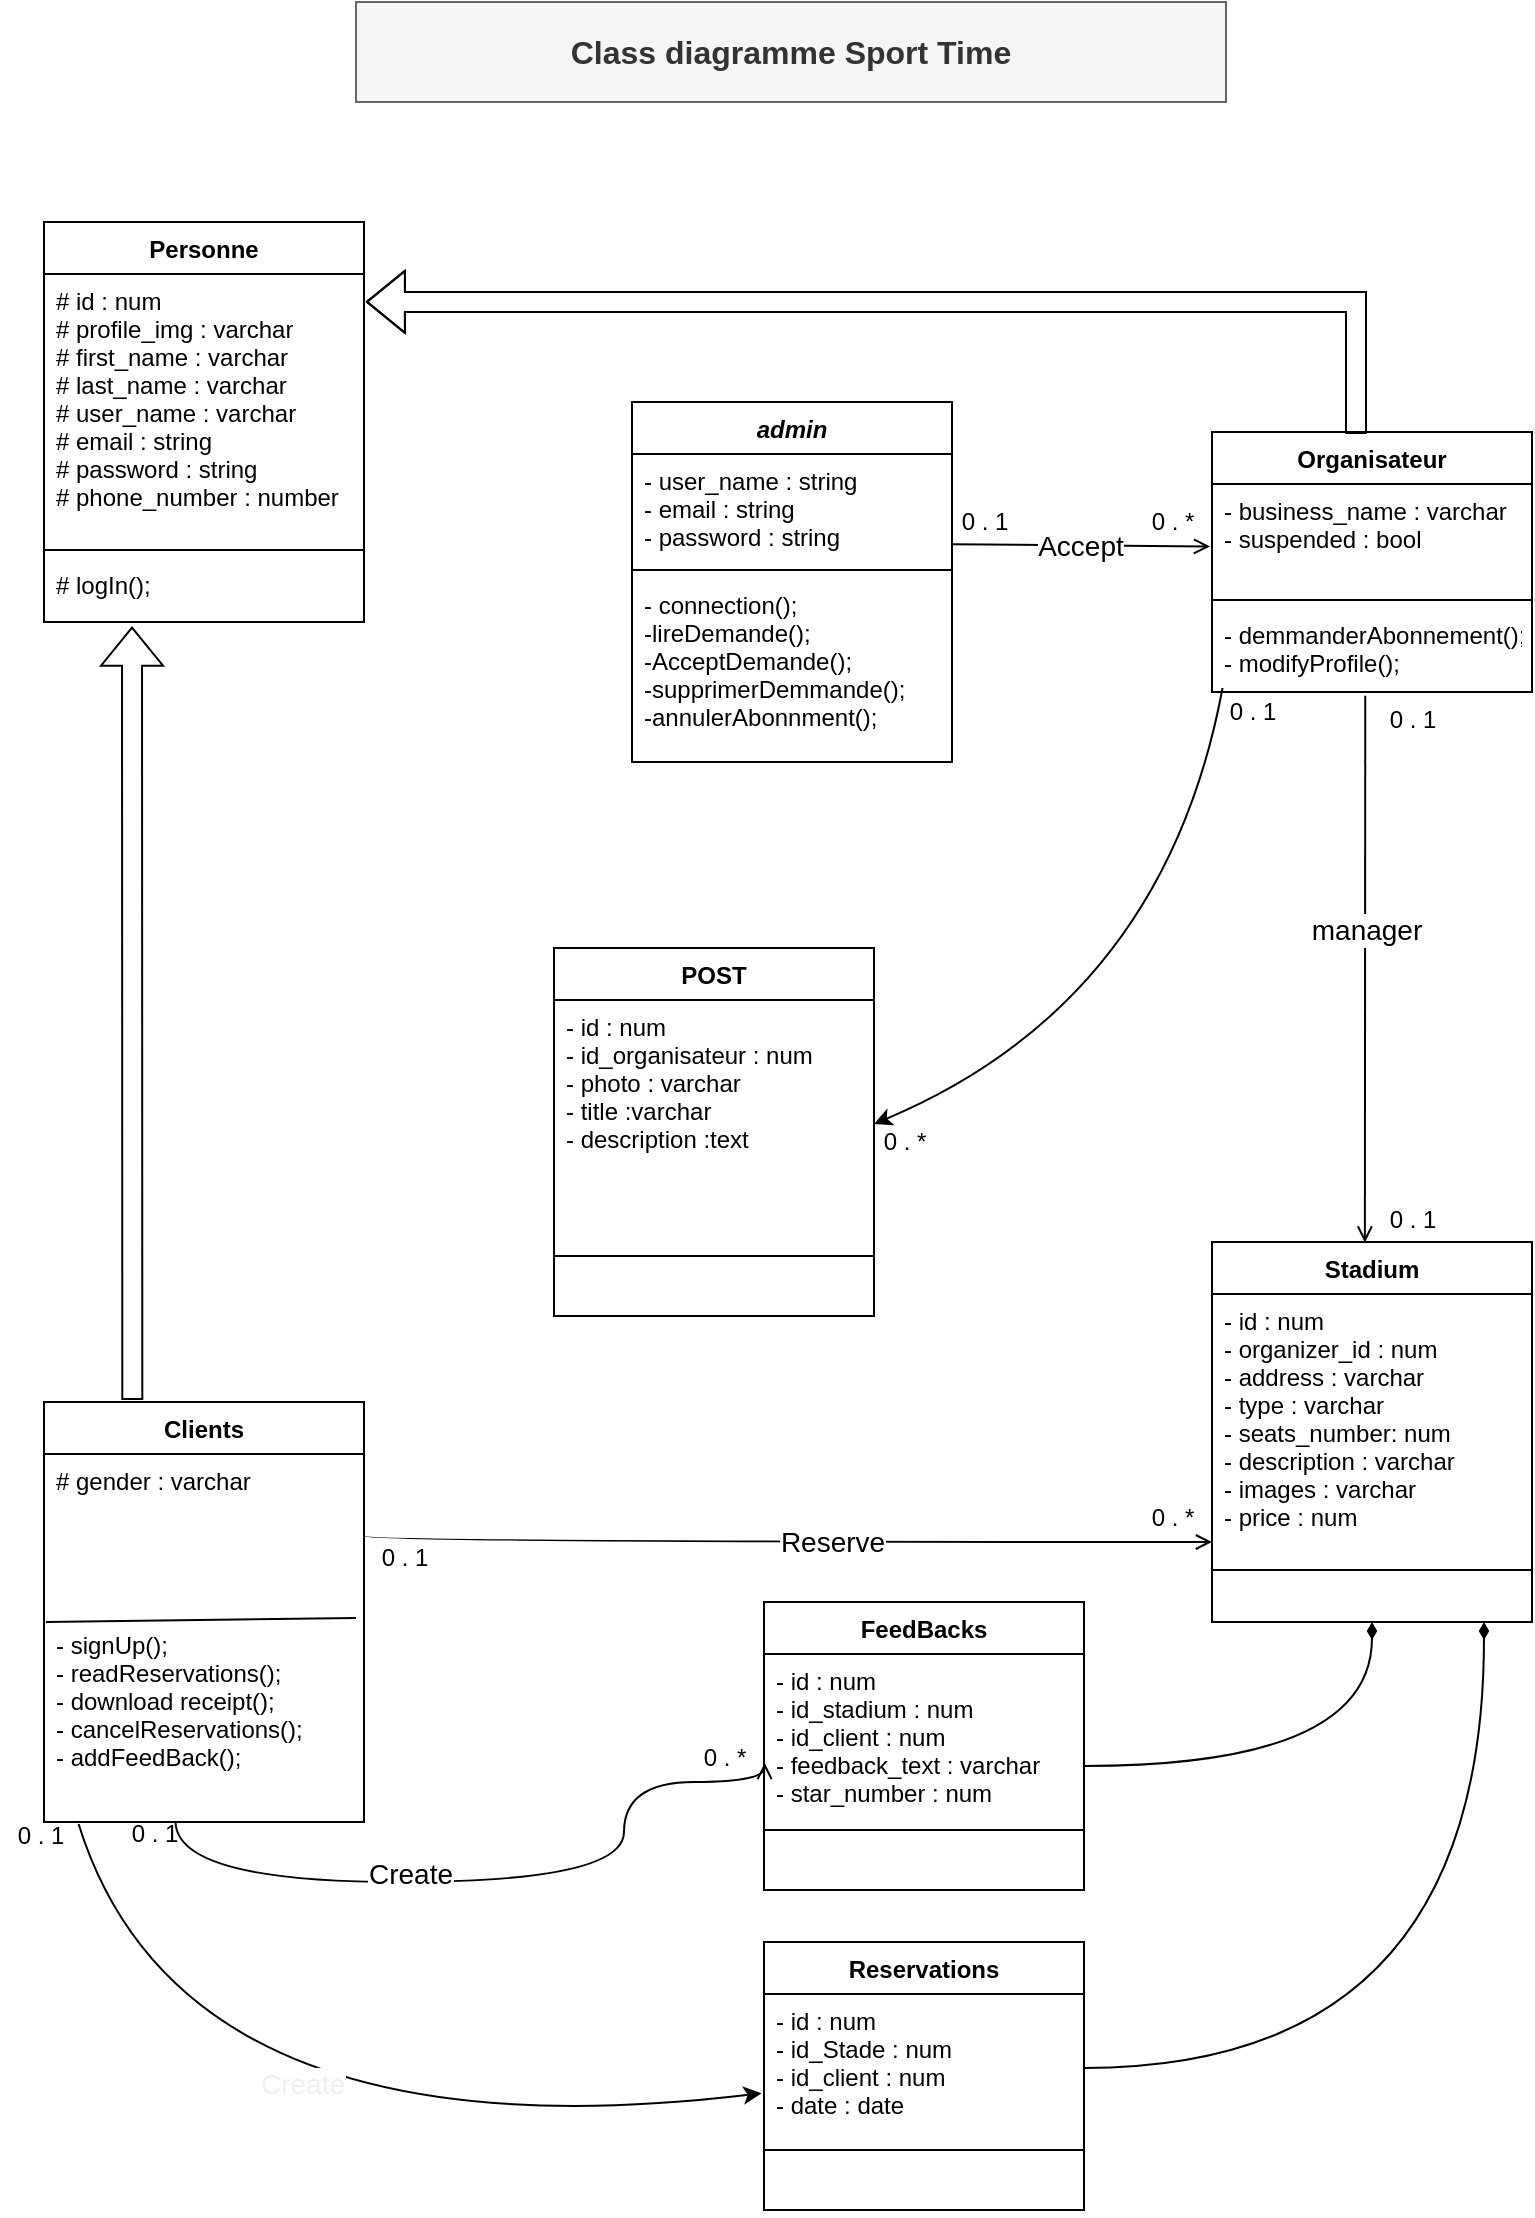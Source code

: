 <mxfile>
    <diagram id="C5RBs43oDa-KdzZeNtuy" name="Page-1">
        <mxGraphModel dx="1276" dy="734" grid="1" gridSize="10" guides="1" tooltips="1" connect="1" arrows="1" fold="1" page="1" pageScale="1" pageWidth="827" pageHeight="1169" background="none" math="0" shadow="0">
            <root>
                <mxCell id="WIyWlLk6GJQsqaUBKTNV-0"/>
                <mxCell id="WIyWlLk6GJQsqaUBKTNV-1" parent="WIyWlLk6GJQsqaUBKTNV-0"/>
                <mxCell id="11" value="Accept" style="edgeStyle=none;html=1;entryX=-0.006;entryY=0.579;entryDx=0;entryDy=0;entryPerimeter=0;fontSize=14;endArrow=open;endFill=0;exitX=0.998;exitY=0.836;exitDx=0;exitDy=0;exitPerimeter=0;rounded=0;curved=1;" parent="WIyWlLk6GJQsqaUBKTNV-1" source="zkfFHV4jXpPFQw0GAbJ--3" target="hnSqmG0Yy7BRk4eY8sw1-3" edge="1">
                    <mxGeometry relative="1" as="geometry"/>
                </mxCell>
                <mxCell id="zkfFHV4jXpPFQw0GAbJ--0" value="admin" style="swimlane;fontStyle=3;align=center;verticalAlign=top;childLayout=stackLayout;horizontal=1;startSize=26;horizontalStack=0;resizeParent=1;resizeLast=0;collapsible=1;marginBottom=0;rounded=0;shadow=0;strokeWidth=1;" parent="WIyWlLk6GJQsqaUBKTNV-1" vertex="1">
                    <mxGeometry x="334" y="220" width="160" height="180" as="geometry">
                        <mxRectangle x="230" y="140" width="160" height="26" as="alternateBounds"/>
                    </mxGeometry>
                </mxCell>
                <mxCell id="zkfFHV4jXpPFQw0GAbJ--3" value="- user_name : string&#10;- email : string &#10;- password : string" style="text;align=left;verticalAlign=top;spacingLeft=4;spacingRight=4;overflow=hidden;rotatable=0;points=[[0,0.5],[1,0.5]];portConstraint=eastwest;rounded=0;shadow=0;html=0;" parent="zkfFHV4jXpPFQw0GAbJ--0" vertex="1">
                    <mxGeometry y="26" width="160" height="54" as="geometry"/>
                </mxCell>
                <mxCell id="zkfFHV4jXpPFQw0GAbJ--4" value="" style="line;html=1;strokeWidth=1;align=left;verticalAlign=middle;spacingTop=-1;spacingLeft=3;spacingRight=3;rotatable=0;labelPosition=right;points=[];portConstraint=eastwest;rounded=0;" parent="zkfFHV4jXpPFQw0GAbJ--0" vertex="1">
                    <mxGeometry y="80" width="160" height="8" as="geometry"/>
                </mxCell>
                <mxCell id="hnSqmG0Yy7BRk4eY8sw1-14" value="- connection();&#10;-lireDemande();&#10;-AcceptDemande();&#10;-supprimerDemmande();&#10;-annulerAbonnment();" style="text;align=left;verticalAlign=top;spacingLeft=4;spacingRight=4;overflow=hidden;rotatable=0;points=[[0,0.5],[1,0.5]];portConstraint=eastwest;rounded=0;" parent="zkfFHV4jXpPFQw0GAbJ--0" vertex="1">
                    <mxGeometry y="88" width="160" height="82" as="geometry"/>
                </mxCell>
                <mxCell id="zkfFHV4jXpPFQw0GAbJ--6" value="Clients" style="swimlane;fontStyle=1;align=center;verticalAlign=top;childLayout=stackLayout;horizontal=1;startSize=26;horizontalStack=0;resizeParent=1;resizeLast=0;collapsible=1;marginBottom=0;rounded=0;shadow=0;strokeWidth=1;" parent="WIyWlLk6GJQsqaUBKTNV-1" vertex="1">
                    <mxGeometry x="40" y="720" width="160" height="210" as="geometry">
                        <mxRectangle x="130" y="380" width="160" height="26" as="alternateBounds"/>
                    </mxGeometry>
                </mxCell>
                <mxCell id="27" value="# gender : varchar" style="text;align=left;verticalAlign=top;spacingLeft=4;spacingRight=4;overflow=hidden;rotatable=0;points=[[0,0.5],[1,0.5]];portConstraint=eastwest;rounded=0;" parent="zkfFHV4jXpPFQw0GAbJ--6" vertex="1">
                    <mxGeometry y="26" width="160" height="82" as="geometry"/>
                </mxCell>
                <mxCell id="28" value="" style="endArrow=none;html=1;rounded=0;fontColor=#000000;exitX=0.006;exitY=0.02;exitDx=0;exitDy=0;exitPerimeter=0;curved=1;" parent="zkfFHV4jXpPFQw0GAbJ--6" source="zkfFHV4jXpPFQw0GAbJ--11" edge="1">
                    <mxGeometry width="50" height="50" relative="1" as="geometry">
                        <mxPoint x="-74" y="108" as="sourcePoint"/>
                        <mxPoint x="156" y="108" as="targetPoint"/>
                    </mxGeometry>
                </mxCell>
                <mxCell id="zkfFHV4jXpPFQw0GAbJ--11" value="- signUp();&#10;- readReservations();&#10;- download receipt();&#10;- cancelReservations();&#10;- addFeedBack();" style="text;align=left;verticalAlign=top;spacingLeft=4;spacingRight=4;overflow=hidden;rotatable=0;points=[[0,0.5],[1,0.5]];portConstraint=eastwest;rounded=0;" parent="zkfFHV4jXpPFQw0GAbJ--6" vertex="1">
                    <mxGeometry y="108" width="160" height="102" as="geometry"/>
                </mxCell>
                <mxCell id="zkfFHV4jXpPFQw0GAbJ--17" value="Stadium" style="swimlane;fontStyle=1;align=center;verticalAlign=top;childLayout=stackLayout;horizontal=1;startSize=26;horizontalStack=0;resizeParent=1;resizeLast=0;collapsible=1;marginBottom=0;rounded=0;shadow=0;strokeWidth=1;" parent="WIyWlLk6GJQsqaUBKTNV-1" vertex="1">
                    <mxGeometry x="624" y="640" width="160" height="190" as="geometry">
                        <mxRectangle x="550" y="140" width="160" height="26" as="alternateBounds"/>
                    </mxGeometry>
                </mxCell>
                <mxCell id="zkfFHV4jXpPFQw0GAbJ--20" value="- id : num&#10;- organizer_id : num&#10;- address : varchar&#10;- type : varchar&#10;- seats_number: num&#10;- description : varchar&#10;- images : varchar&#10;- price : num" style="text;align=left;verticalAlign=top;spacingLeft=4;spacingRight=4;overflow=hidden;rotatable=0;points=[[0,0.5],[1,0.5]];portConstraint=eastwest;rounded=0;shadow=0;html=0;" parent="zkfFHV4jXpPFQw0GAbJ--17" vertex="1">
                    <mxGeometry y="26" width="160" height="134" as="geometry"/>
                </mxCell>
                <mxCell id="zkfFHV4jXpPFQw0GAbJ--23" value="" style="line;html=1;strokeWidth=1;align=left;verticalAlign=middle;spacingTop=-1;spacingLeft=3;spacingRight=3;rotatable=0;labelPosition=right;points=[];portConstraint=eastwest;rounded=0;" parent="zkfFHV4jXpPFQw0GAbJ--17" vertex="1">
                    <mxGeometry y="160" width="160" height="8" as="geometry"/>
                </mxCell>
                <mxCell id="hnSqmG0Yy7BRk4eY8sw1-23" value="&lt;font style=&quot;font-size: 14px&quot;&gt;manager&lt;/font&gt;" style="rounded=0;orthogonalLoop=1;jettySize=auto;html=1;entryX=0.309;entryY=0.001;entryDx=0;entryDy=0;endArrow=open;endFill=0;entryPerimeter=0;exitX=0.479;exitY=1.045;exitDx=0;exitDy=0;exitPerimeter=0;curved=1;" parent="WIyWlLk6GJQsqaUBKTNV-1" source="hnSqmG0Yy7BRk4eY8sw1-6" edge="1">
                    <mxGeometry x="-0.143" relative="1" as="geometry">
                        <mxPoint as="offset"/>
                        <mxPoint x="702.12" y="449.98" as="sourcePoint"/>
                        <mxPoint x="700.44" y="640.214" as="targetPoint"/>
                    </mxGeometry>
                </mxCell>
                <mxCell id="hnSqmG0Yy7BRk4eY8sw1-2" value="Organisateur" style="swimlane;fontStyle=1;align=center;verticalAlign=top;childLayout=stackLayout;horizontal=1;startSize=26;horizontalStack=0;resizeParent=1;resizeLast=0;collapsible=1;marginBottom=0;rounded=0;shadow=0;strokeWidth=1;" parent="WIyWlLk6GJQsqaUBKTNV-1" vertex="1">
                    <mxGeometry x="624" y="235" width="160" height="130" as="geometry">
                        <mxRectangle x="130" y="380" width="160" height="26" as="alternateBounds"/>
                    </mxGeometry>
                </mxCell>
                <mxCell id="hnSqmG0Yy7BRk4eY8sw1-3" value="- business_name : varchar&#10;- suspended : bool&#10;" style="text;align=left;verticalAlign=top;spacingLeft=4;spacingRight=4;overflow=hidden;rotatable=0;points=[[0,0.5],[1,0.5]];portConstraint=eastwest;rounded=0;" parent="hnSqmG0Yy7BRk4eY8sw1-2" vertex="1">
                    <mxGeometry y="26" width="160" height="54" as="geometry"/>
                </mxCell>
                <mxCell id="hnSqmG0Yy7BRk4eY8sw1-5" value="" style="line;html=1;strokeWidth=1;align=left;verticalAlign=middle;spacingTop=-1;spacingLeft=3;spacingRight=3;rotatable=0;labelPosition=right;points=[];portConstraint=eastwest;rounded=0;" parent="hnSqmG0Yy7BRk4eY8sw1-2" vertex="1">
                    <mxGeometry y="80" width="160" height="8" as="geometry"/>
                </mxCell>
                <mxCell id="hnSqmG0Yy7BRk4eY8sw1-6" value="- demmanderAbonnement();&#10;- modifyProfile();" style="text;align=left;verticalAlign=top;spacingLeft=4;spacingRight=4;overflow=hidden;rotatable=0;points=[[0,0.5],[1,0.5]];portConstraint=eastwest;fontStyle=0;rounded=0;" parent="hnSqmG0Yy7BRk4eY8sw1-2" vertex="1">
                    <mxGeometry y="88" width="160" height="42" as="geometry"/>
                </mxCell>
                <mxCell id="hnSqmG0Yy7BRk4eY8sw1-31" value="0 . 1" style="text;html=1;align=center;verticalAlign=middle;resizable=0;points=[];autosize=1;strokeColor=none;fillColor=none;rounded=0;" parent="WIyWlLk6GJQsqaUBKTNV-1" vertex="1">
                    <mxGeometry x="704" y="369" width="40" height="20" as="geometry"/>
                </mxCell>
                <mxCell id="0Lztt-GUsqqOhuTnTzYa-0" value="Reservations" style="swimlane;fontStyle=1;align=center;verticalAlign=top;childLayout=stackLayout;horizontal=1;startSize=26;horizontalStack=0;resizeParent=1;resizeParentMax=0;resizeLast=0;collapsible=1;marginBottom=0;rounded=0;arcSize=29;" parent="WIyWlLk6GJQsqaUBKTNV-1" vertex="1">
                    <mxGeometry x="400" y="990" width="160" height="134" as="geometry"/>
                </mxCell>
                <mxCell id="0Lztt-GUsqqOhuTnTzYa-1" value="- id : num&#10;- id_Stade : num&#10;- id_client : num&#10;- date : date" style="text;strokeColor=none;fillColor=none;align=left;verticalAlign=top;spacingLeft=4;spacingRight=4;overflow=hidden;rotatable=0;points=[[0,0.5],[1,0.5]];portConstraint=eastwest;rounded=0;" parent="0Lztt-GUsqqOhuTnTzYa-0" vertex="1">
                    <mxGeometry y="26" width="160" height="74" as="geometry"/>
                </mxCell>
                <mxCell id="0Lztt-GUsqqOhuTnTzYa-2" value="" style="line;strokeWidth=1;fillColor=none;align=left;verticalAlign=middle;spacingTop=-1;spacingLeft=3;spacingRight=3;rotatable=0;labelPosition=right;points=[];portConstraint=eastwest;rounded=0;" parent="0Lztt-GUsqqOhuTnTzYa-0" vertex="1">
                    <mxGeometry y="100" width="160" height="8" as="geometry"/>
                </mxCell>
                <mxCell id="0Lztt-GUsqqOhuTnTzYa-3" value="  " style="text;strokeColor=none;fillColor=none;align=left;verticalAlign=top;spacingLeft=4;spacingRight=4;overflow=hidden;rotatable=0;points=[[0,0.5],[1,0.5]];portConstraint=eastwest;rounded=0;" parent="0Lztt-GUsqqOhuTnTzYa-0" vertex="1">
                    <mxGeometry y="108" width="160" height="26" as="geometry"/>
                </mxCell>
                <mxCell id="0Lztt-GUsqqOhuTnTzYa-16" value="&lt;font style=&quot;font-size: 14px&quot;&gt;Reserve&lt;/font&gt;" style="edgeStyle=orthogonalEdgeStyle;rounded=0;orthogonalLoop=1;jettySize=auto;html=1;endArrow=open;endFill=0;exitX=1;exitY=0.5;exitDx=0;exitDy=0;curved=1;" parent="WIyWlLk6GJQsqaUBKTNV-1" source="27" edge="1">
                    <mxGeometry x="0.11" relative="1" as="geometry">
                        <mxPoint x="624" y="790" as="targetPoint"/>
                        <mxPoint x="214" y="620" as="sourcePoint"/>
                        <Array as="points">
                            <mxPoint x="200" y="790"/>
                        </Array>
                        <mxPoint as="offset"/>
                    </mxGeometry>
                </mxCell>
                <mxCell id="0Lztt-GUsqqOhuTnTzYa-25" value="0 . *" style="text;html=1;align=center;verticalAlign=middle;resizable=0;points=[];autosize=1;strokeColor=none;fillColor=none;rounded=0;" parent="WIyWlLk6GJQsqaUBKTNV-1" vertex="1">
                    <mxGeometry x="584" y="768" width="40" height="20" as="geometry"/>
                </mxCell>
                <mxCell id="0Lztt-GUsqqOhuTnTzYa-29" value="0 . 1" style="text;html=1;align=center;verticalAlign=middle;resizable=0;points=[];autosize=1;strokeColor=none;fillColor=none;rounded=0;" parent="WIyWlLk6GJQsqaUBKTNV-1" vertex="1">
                    <mxGeometry x="704" y="619" width="40" height="20" as="geometry"/>
                </mxCell>
                <mxCell id="EMp324s8wfC5n-Xx8XAB-0" value="&lt;font style=&quot;font-size: 16px&quot;&gt;&lt;b&gt;Class diagramme Sport Time&lt;/b&gt;&lt;/font&gt;" style="text;html=1;strokeColor=#666666;fillColor=#f5f5f5;align=center;verticalAlign=middle;whiteSpace=wrap;rounded=0;fontColor=#333333;fillStyle=auto;" parent="WIyWlLk6GJQsqaUBKTNV-1" vertex="1">
                    <mxGeometry x="196" y="20" width="435" height="50" as="geometry"/>
                </mxCell>
                <mxCell id="0" value="FeedBacks" style="swimlane;fontStyle=1;align=center;verticalAlign=top;childLayout=stackLayout;horizontal=1;startSize=26;horizontalStack=0;resizeParent=1;resizeParentMax=0;resizeLast=0;collapsible=1;marginBottom=0;rounded=0;" parent="WIyWlLk6GJQsqaUBKTNV-1" vertex="1">
                    <mxGeometry x="400" y="820" width="160" height="144" as="geometry"/>
                </mxCell>
                <mxCell id="1" value="- id : num&#10;- id_stadium : num&#10;- id_client : num&#10;- feedback_text : varchar&#10;- star_number : num" style="text;strokeColor=none;fillColor=none;align=left;verticalAlign=top;spacingLeft=4;spacingRight=4;overflow=hidden;rotatable=0;points=[[0,0.5],[1,0.5]];portConstraint=eastwest;rounded=0;" parent="0" vertex="1">
                    <mxGeometry y="26" width="160" height="84" as="geometry"/>
                </mxCell>
                <mxCell id="2" value="" style="line;strokeWidth=1;fillColor=none;align=left;verticalAlign=middle;spacingTop=-1;spacingLeft=3;spacingRight=3;rotatable=0;labelPosition=right;points=[];portConstraint=eastwest;rounded=0;" parent="0" vertex="1">
                    <mxGeometry y="110" width="160" height="8" as="geometry"/>
                </mxCell>
                <mxCell id="3" value="  " style="text;strokeColor=none;fillColor=none;align=left;verticalAlign=top;spacingLeft=4;spacingRight=4;overflow=hidden;rotatable=0;points=[[0,0.5],[1,0.5]];portConstraint=eastwest;rounded=0;" parent="0" vertex="1">
                    <mxGeometry y="118" width="160" height="26" as="geometry"/>
                </mxCell>
                <mxCell id="5" style="edgeStyle=orthogonalEdgeStyle;html=1;entryX=0.002;entryY=0.648;entryDx=0;entryDy=0;entryPerimeter=0;endArrow=open;endFill=0;exitX=0.411;exitY=0.996;exitDx=0;exitDy=0;exitPerimeter=0;rounded=0;curved=1;" parent="WIyWlLk6GJQsqaUBKTNV-1" source="zkfFHV4jXpPFQw0GAbJ--11" target="1" edge="1">
                    <mxGeometry relative="1" as="geometry">
                        <mxPoint x="200" y="860" as="sourcePoint"/>
                        <Array as="points">
                            <mxPoint x="106" y="960"/>
                            <mxPoint x="330" y="960"/>
                            <mxPoint x="330" y="910"/>
                            <mxPoint x="400" y="910"/>
                        </Array>
                    </mxGeometry>
                </mxCell>
                <mxCell id="6" value="&lt;font style=&quot;font-size: 14px&quot;&gt;Create&lt;/font&gt;" style="edgeLabel;html=1;align=center;verticalAlign=middle;resizable=0;points=[];rounded=0;" parent="5" vertex="1" connectable="0">
                    <mxGeometry x="-0.235" y="4" relative="1" as="geometry">
                        <mxPoint as="offset"/>
                    </mxGeometry>
                </mxCell>
                <mxCell id="7" value="0 . 1" style="text;html=1;align=center;verticalAlign=middle;resizable=0;points=[];autosize=1;strokeColor=none;fillColor=none;rounded=0;" parent="WIyWlLk6GJQsqaUBKTNV-1" vertex="1">
                    <mxGeometry x="200" y="788" width="40" height="20" as="geometry"/>
                </mxCell>
                <mxCell id="8" value="0 . *" style="text;html=1;align=center;verticalAlign=middle;resizable=0;points=[];autosize=1;strokeColor=none;fillColor=none;rounded=0;" parent="WIyWlLk6GJQsqaUBKTNV-1" vertex="1">
                    <mxGeometry x="360" y="888" width="40" height="20" as="geometry"/>
                </mxCell>
                <mxCell id="9" style="edgeStyle=orthogonalEdgeStyle;html=1;entryX=0.5;entryY=1;entryDx=0;entryDy=0;fontSize=14;endArrow=diamondThin;endFill=1;rounded=0;curved=1;" parent="WIyWlLk6GJQsqaUBKTNV-1" source="1" target="zkfFHV4jXpPFQw0GAbJ--17" edge="1">
                    <mxGeometry relative="1" as="geometry">
                        <Array as="points">
                            <mxPoint x="704" y="902"/>
                        </Array>
                    </mxGeometry>
                </mxCell>
                <mxCell id="10" value="0 . 1" style="text;html=1;align=center;verticalAlign=middle;resizable=0;points=[];autosize=1;strokeColor=none;fillColor=none;rounded=0;" parent="WIyWlLk6GJQsqaUBKTNV-1" vertex="1">
                    <mxGeometry x="18" y="927" width="40" height="20" as="geometry"/>
                </mxCell>
                <mxCell id="16" value="Personne" style="swimlane;fontStyle=1;align=center;verticalAlign=top;childLayout=stackLayout;horizontal=1;startSize=26;horizontalStack=0;resizeParent=1;resizeLast=0;collapsible=1;marginBottom=0;rounded=0;shadow=0;strokeWidth=1;" parent="WIyWlLk6GJQsqaUBKTNV-1" vertex="1">
                    <mxGeometry x="40" y="130" width="160" height="200" as="geometry">
                        <mxRectangle x="130" y="380" width="160" height="26" as="alternateBounds"/>
                    </mxGeometry>
                </mxCell>
                <mxCell id="17" value="# id : num&#10;# profile_img : varchar&#10;# first_name : varchar&#10;# last_name : varchar&#10;# user_name : varchar&#10;# email : string&#10;# password : string&#10;# phone_number : number" style="text;align=left;verticalAlign=top;spacingLeft=4;spacingRight=4;overflow=hidden;rotatable=0;points=[[0,0.5],[1,0.5]];portConstraint=eastwest;rounded=0;shadow=0;html=0;" parent="16" vertex="1">
                    <mxGeometry y="26" width="160" height="134" as="geometry"/>
                </mxCell>
                <mxCell id="18" value="" style="line;html=1;strokeWidth=1;align=left;verticalAlign=middle;spacingTop=-1;spacingLeft=3;spacingRight=3;rotatable=0;labelPosition=right;points=[];portConstraint=eastwest;rounded=0;" parent="16" vertex="1">
                    <mxGeometry y="160" width="160" height="8" as="geometry"/>
                </mxCell>
                <mxCell id="19" value="# logIn();" style="text;align=left;verticalAlign=top;spacingLeft=4;spacingRight=4;overflow=hidden;rotatable=0;points=[[0,0.5],[1,0.5]];portConstraint=eastwest;rounded=0;" parent="16" vertex="1">
                    <mxGeometry y="168" width="160" height="32" as="geometry"/>
                </mxCell>
                <mxCell id="20" value="0 . *" style="text;html=1;align=center;verticalAlign=middle;resizable=0;points=[];autosize=1;strokeColor=none;fillColor=none;rounded=0;" parent="WIyWlLk6GJQsqaUBKTNV-1" vertex="1">
                    <mxGeometry x="584" y="270" width="40" height="20" as="geometry"/>
                </mxCell>
                <mxCell id="21" value="0 . 1" style="text;html=1;align=center;verticalAlign=middle;resizable=0;points=[];autosize=1;strokeColor=none;fillColor=none;rounded=0;" parent="WIyWlLk6GJQsqaUBKTNV-1" vertex="1">
                    <mxGeometry x="490" y="270" width="40" height="20" as="geometry"/>
                </mxCell>
                <mxCell id="24" style="html=1;fontSize=14;endArrow=block;endFill=0;exitX=0.276;exitY=-0.005;exitDx=0;exitDy=0;exitPerimeter=0;entryX=0.275;entryY=1.073;entryDx=0;entryDy=0;entryPerimeter=0;shape=flexArrow;rounded=0;curved=1;" parent="WIyWlLk6GJQsqaUBKTNV-1" source="zkfFHV4jXpPFQw0GAbJ--6" target="19" edge="1">
                    <mxGeometry relative="1" as="geometry">
                        <mxPoint x="124" y="383" as="targetPoint"/>
                    </mxGeometry>
                </mxCell>
                <mxCell id="29" style="html=1;fontSize=14;endArrow=block;endFill=0;exitX=0.45;exitY=0.008;exitDx=0;exitDy=0;exitPerimeter=0;entryX=1.006;entryY=0.104;entryDx=0;entryDy=0;entryPerimeter=0;shape=flexArrow;rounded=0;curved=1;" parent="WIyWlLk6GJQsqaUBKTNV-1" source="hnSqmG0Yy7BRk4eY8sw1-2" target="17" edge="1">
                    <mxGeometry relative="1" as="geometry">
                        <mxPoint x="475.64" y="40.004" as="targetPoint"/>
                        <mxPoint x="474.36" y="385.25" as="sourcePoint"/>
                        <Array as="points">
                            <mxPoint x="696" y="170"/>
                        </Array>
                    </mxGeometry>
                </mxCell>
                <mxCell id="30" value="POST" style="swimlane;fontStyle=1;align=center;verticalAlign=top;childLayout=stackLayout;horizontal=1;startSize=26;horizontalStack=0;resizeParent=1;resizeParentMax=0;resizeLast=0;collapsible=1;marginBottom=0;rounded=0;" parent="WIyWlLk6GJQsqaUBKTNV-1" vertex="1">
                    <mxGeometry x="295" y="493" width="160" height="184" as="geometry"/>
                </mxCell>
                <mxCell id="31" value="- id : num&#10;- id_organisateur : num&#10;- photo : varchar&#10;- title :varchar&#10;- description :text&#10;" style="text;strokeColor=none;fillColor=none;align=left;verticalAlign=top;spacingLeft=4;spacingRight=4;overflow=hidden;rotatable=0;points=[[0,0.5],[1,0.5]];portConstraint=eastwest;rounded=0;" parent="30" vertex="1">
                    <mxGeometry y="26" width="160" height="124" as="geometry"/>
                </mxCell>
                <mxCell id="32" value="" style="line;strokeWidth=1;fillColor=none;align=left;verticalAlign=middle;spacingTop=-1;spacingLeft=3;spacingRight=3;rotatable=0;labelPosition=right;points=[];portConstraint=eastwest;rounded=0;" parent="30" vertex="1">
                    <mxGeometry y="150" width="160" height="8" as="geometry"/>
                </mxCell>
                <mxCell id="33" value="  " style="text;strokeColor=none;fillColor=none;align=left;verticalAlign=top;spacingLeft=4;spacingRight=4;overflow=hidden;rotatable=0;points=[[0,0.5],[1,0.5]];portConstraint=eastwest;rounded=0;" parent="30" vertex="1">
                    <mxGeometry y="158" width="160" height="26" as="geometry"/>
                </mxCell>
                <mxCell id="36" value="0 . 1" style="text;html=1;align=center;verticalAlign=middle;resizable=0;points=[];autosize=1;strokeColor=none;fillColor=none;rounded=0;" parent="WIyWlLk6GJQsqaUBKTNV-1" vertex="1">
                    <mxGeometry x="624" y="365" width="40" height="20" as="geometry"/>
                </mxCell>
                <mxCell id="38" value="0 . *" style="text;html=1;align=center;verticalAlign=middle;resizable=0;points=[];autosize=1;strokeColor=none;fillColor=none;rounded=0;" parent="WIyWlLk6GJQsqaUBKTNV-1" vertex="1">
                    <mxGeometry x="450" y="580" width="40" height="20" as="geometry"/>
                </mxCell>
                <mxCell id="39" style="edgeStyle=none;rounded=0;html=1;entryX=1;entryY=0.5;entryDx=0;entryDy=0;fontColor=#000000;exitX=0.033;exitY=0.952;exitDx=0;exitDy=0;exitPerimeter=0;curved=1;" parent="WIyWlLk6GJQsqaUBKTNV-1" source="hnSqmG0Yy7BRk4eY8sw1-6" target="31" edge="1">
                    <mxGeometry relative="1" as="geometry">
                        <Array as="points">
                            <mxPoint x="600" y="520"/>
                        </Array>
                    </mxGeometry>
                </mxCell>
                <mxCell id="40" style="edgeStyle=none;rounded=0;html=1;entryX=-0.008;entryY=0.671;entryDx=0;entryDy=0;entryPerimeter=0;fontColor=#000000;exitX=0.108;exitY=1.01;exitDx=0;exitDy=0;exitPerimeter=0;curved=1;" parent="WIyWlLk6GJQsqaUBKTNV-1" source="zkfFHV4jXpPFQw0GAbJ--11" target="0Lztt-GUsqqOhuTnTzYa-1" edge="1">
                    <mxGeometry relative="1" as="geometry">
                        <Array as="points">
                            <mxPoint x="110" y="1100"/>
                        </Array>
                    </mxGeometry>
                </mxCell>
                <mxCell id="46" value="&lt;span style=&quot;color: rgb(240 , 240 , 240) ; font-size: 14px&quot;&gt;Create&lt;/span&gt;" style="edgeLabel;html=1;align=center;verticalAlign=middle;resizable=0;points=[];fontColor=#000000;rounded=0;" parent="40" vertex="1" connectable="0">
                    <mxGeometry x="0.023" y="32" relative="1" as="geometry">
                        <mxPoint as="offset"/>
                    </mxGeometry>
                </mxCell>
                <mxCell id="42" style="edgeStyle=orthogonalEdgeStyle;html=1;fontSize=14;endArrow=diamondThin;endFill=1;exitX=1;exitY=0.5;exitDx=0;exitDy=0;rounded=0;curved=1;" parent="WIyWlLk6GJQsqaUBKTNV-1" source="0Lztt-GUsqqOhuTnTzYa-1" edge="1">
                    <mxGeometry relative="1" as="geometry">
                        <Array as="points">
                            <mxPoint x="760" y="1053"/>
                        </Array>
                        <mxPoint x="554" y="970.067" as="sourcePoint"/>
                        <mxPoint x="760" y="830" as="targetPoint"/>
                    </mxGeometry>
                </mxCell>
                <mxCell id="47" value="0 . 1" style="text;html=1;align=center;verticalAlign=middle;resizable=0;points=[];autosize=1;strokeColor=none;fillColor=none;rounded=0;" parent="WIyWlLk6GJQsqaUBKTNV-1" vertex="1">
                    <mxGeometry x="75" y="926" width="40" height="20" as="geometry"/>
                </mxCell>
            </root>
        </mxGraphModel>
    </diagram>
</mxfile>